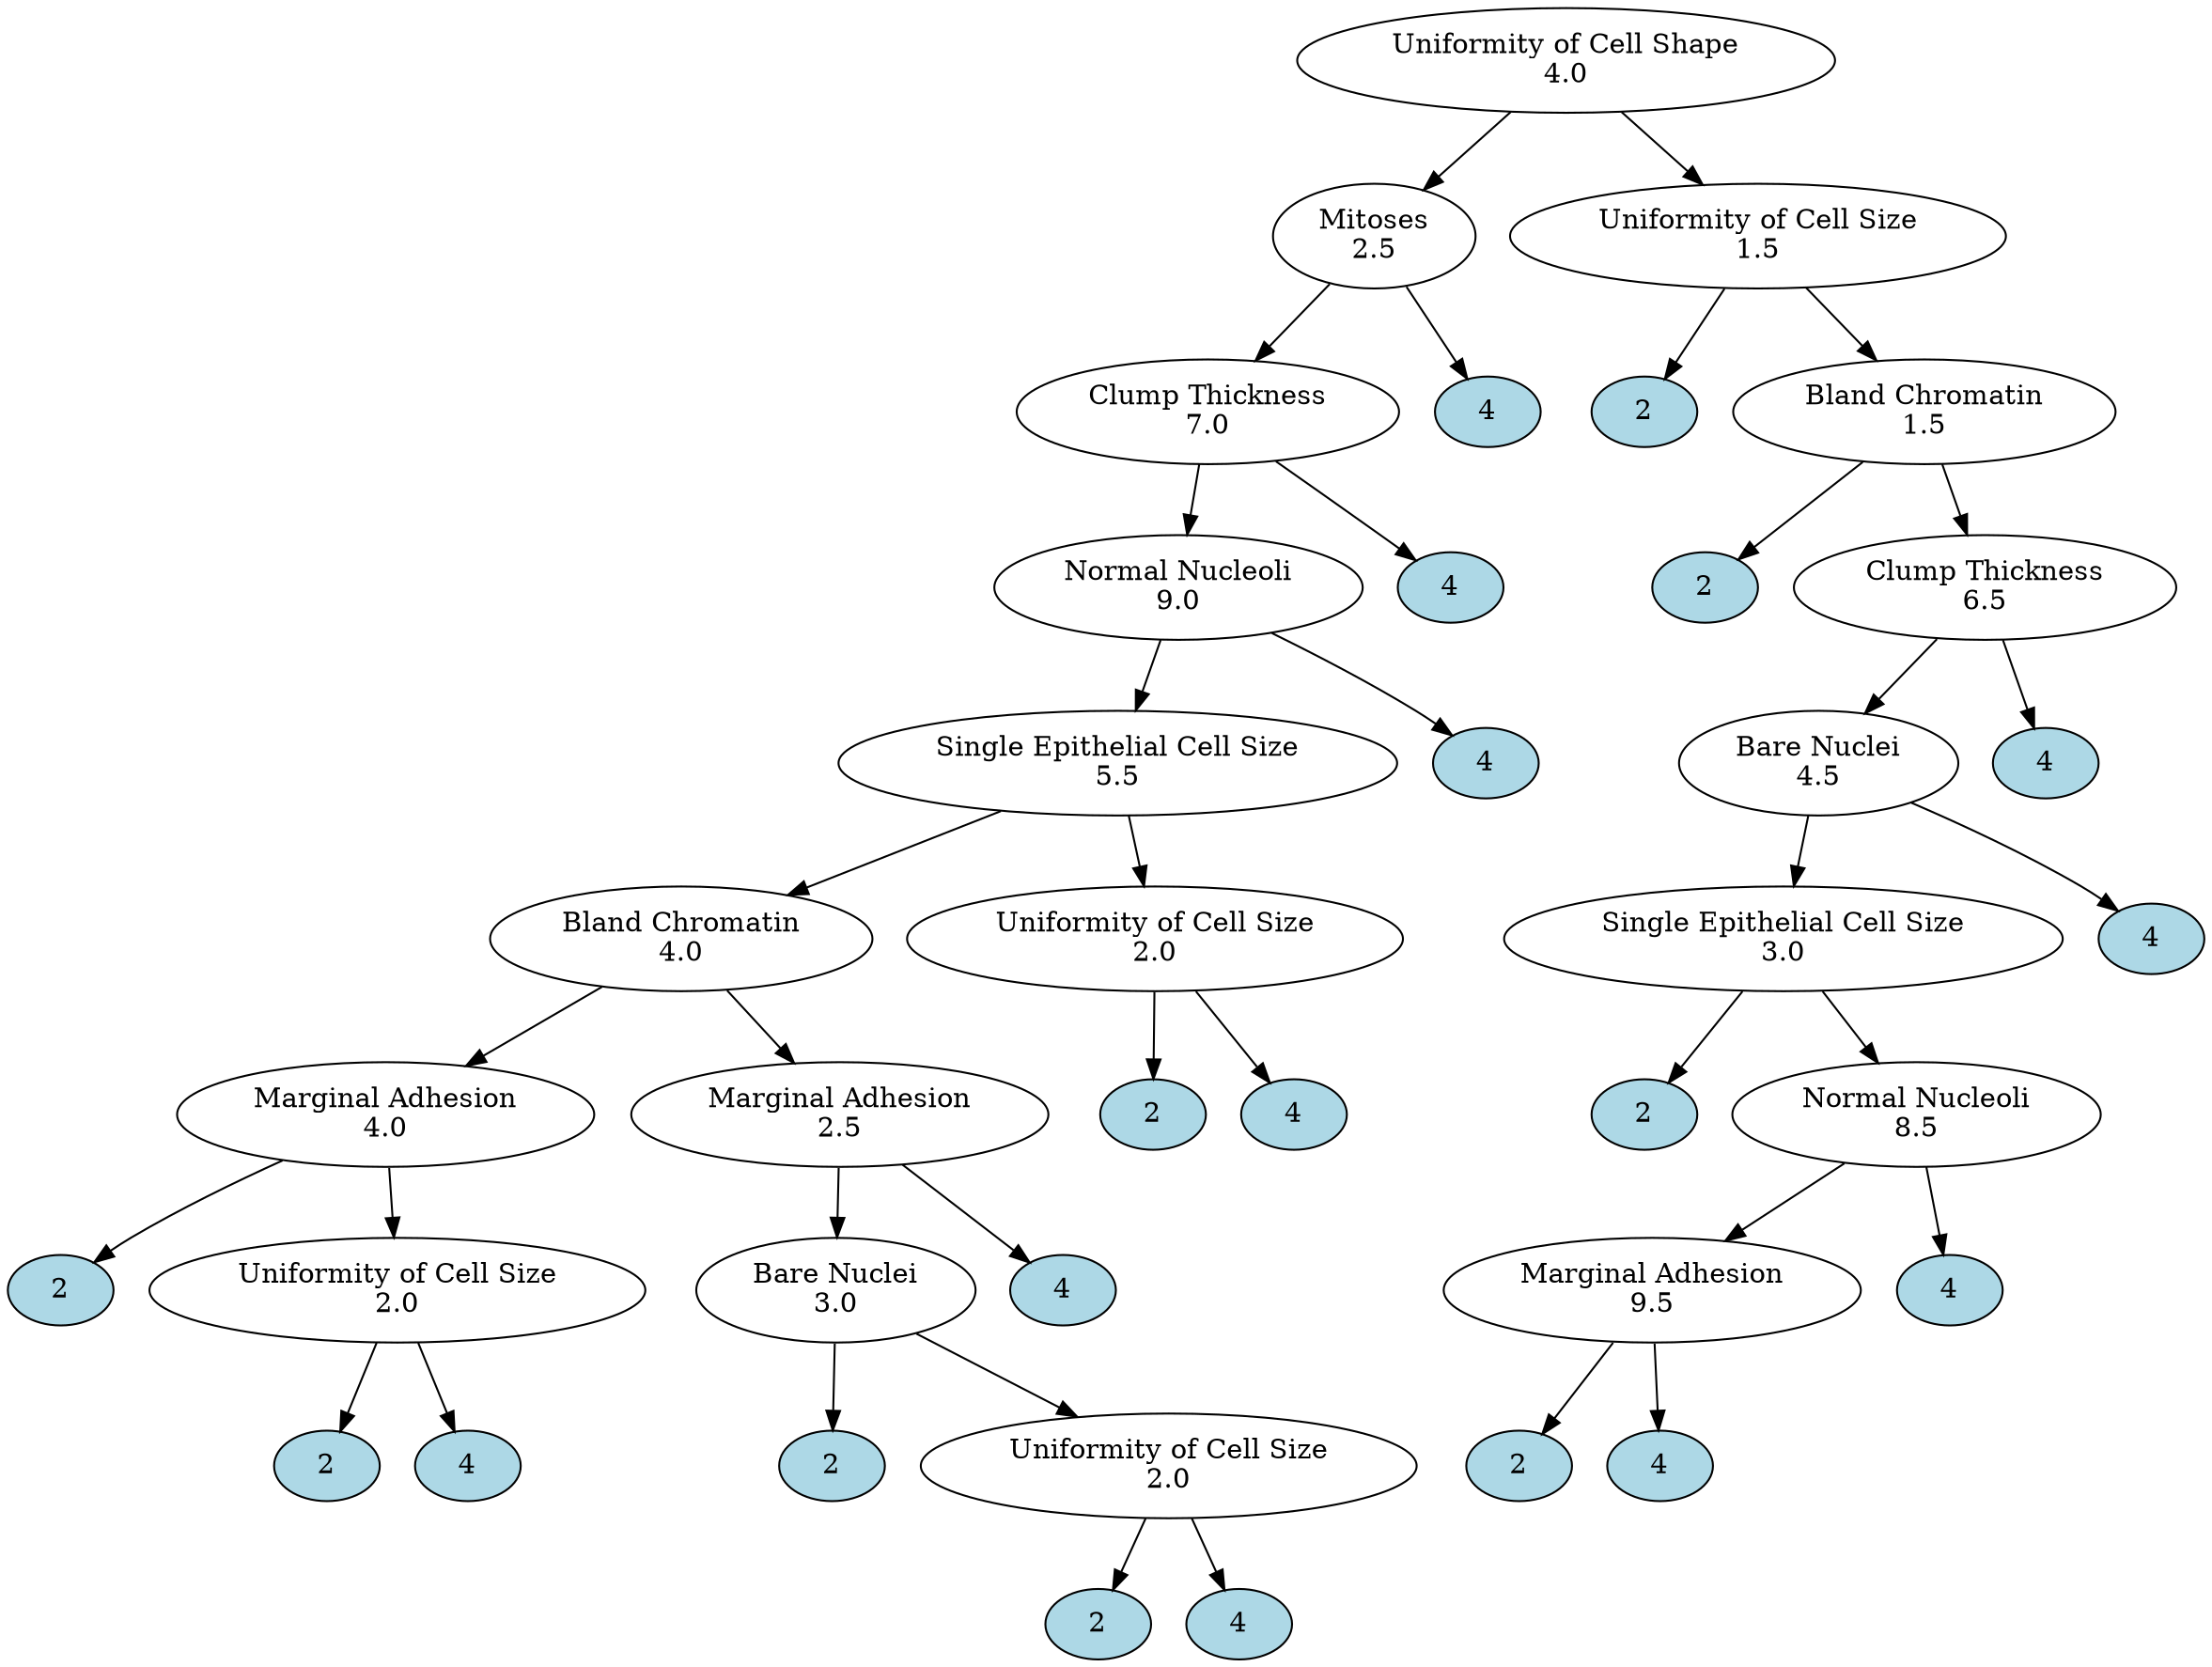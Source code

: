 digraph {
	"Uniformity of Cell Shape
4.0_5315639056" [label="Uniformity of Cell Shape
4.0"]
	"Mitoses
2.5_5315630080" [label="Mitoses
2.5"]
	"Uniformity of Cell Shape
4.0_5315639056" -> "Mitoses
2.5_5315630080"
	"Mitoses
2.5_5315630080" [label="Mitoses
2.5"]
	"Clump Thickness
7.0_5315274048" [label="Clump Thickness
7.0"]
	"Mitoses
2.5_5315630080" -> "Clump Thickness
7.0_5315274048"
	"Clump Thickness
7.0_5315274048" [label="Clump Thickness
7.0"]
	"Normal Nucleoli
9.0_5316283136" [label="Normal Nucleoli
9.0"]
	"Clump Thickness
7.0_5315274048" -> "Normal Nucleoli
9.0_5316283136"
	"Normal Nucleoli
9.0_5316283136" [label="Normal Nucleoli
9.0"]
	"Single Epithelial Cell Size
5.5_5316285776" [label="Single Epithelial Cell Size
5.5"]
	"Normal Nucleoli
9.0_5316283136" -> "Single Epithelial Cell Size
5.5_5316285776"
	"Single Epithelial Cell Size
5.5_5316285776" [label="Single Epithelial Cell Size
5.5"]
	"Bland Chromatin
4.0_5316288176" [label="Bland Chromatin
4.0"]
	"Single Epithelial Cell Size
5.5_5316285776" -> "Bland Chromatin
4.0_5316288176"
	"Bland Chromatin
4.0_5316288176" [label="Bland Chromatin
4.0"]
	"Marginal Adhesion
4.0_5316289376" [label="Marginal Adhesion
4.0"]
	"Bland Chromatin
4.0_5316288176" -> "Marginal Adhesion
4.0_5316289376"
	"Marginal Adhesion
4.0_5316289376" [label="Marginal Adhesion
4.0"]
	"2_5316284384" [label=2 fillcolor=lightblue style=filled]
	"Marginal Adhesion
4.0_5316289376" -> "2_5316284384"
	"Uniformity of Cell Size
2.0_5316288656" [label="Uniformity of Cell Size
2.0"]
	"Marginal Adhesion
4.0_5316289376" -> "Uniformity of Cell Size
2.0_5316288656"
	"Uniformity of Cell Size
2.0_5316288656" [label="Uniformity of Cell Size
2.0"]
	"2_5316292640" [label=2 fillcolor=lightblue style=filled]
	"Uniformity of Cell Size
2.0_5316288656" -> "2_5316292640"
	"4_5316292304" [label=4 fillcolor=lightblue style=filled]
	"Uniformity of Cell Size
2.0_5316288656" -> "4_5316292304"
	"Marginal Adhesion
2.5_5316290192" [label="Marginal Adhesion
2.5"]
	"Bland Chromatin
4.0_5316288176" -> "Marginal Adhesion
2.5_5316290192"
	"Marginal Adhesion
2.5_5316290192" [label="Marginal Adhesion
2.5"]
	"Bare Nuclei
3.0_5316294032" [label="Bare Nuclei
3.0"]
	"Marginal Adhesion
2.5_5316290192" -> "Bare Nuclei
3.0_5316294032"
	"Bare Nuclei
3.0_5316294032" [label="Bare Nuclei
3.0"]
	"2_5316543312" [label=2 fillcolor=lightblue style=filled]
	"Bare Nuclei
3.0_5316294032" -> "2_5316543312"
	"Uniformity of Cell Size
2.0_5316543648" [label="Uniformity of Cell Size
2.0"]
	"Bare Nuclei
3.0_5316294032" -> "Uniformity of Cell Size
2.0_5316543648"
	"Uniformity of Cell Size
2.0_5316543648" [label="Uniformity of Cell Size
2.0"]
	"2_5316543840" [label=2 fillcolor=lightblue style=filled]
	"Uniformity of Cell Size
2.0_5316543648" -> "2_5316543840"
	"4_5316545184" [label=4 fillcolor=lightblue style=filled]
	"Uniformity of Cell Size
2.0_5316543648" -> "4_5316545184"
	"4_5316295952" [label=4 fillcolor=lightblue style=filled]
	"Marginal Adhesion
2.5_5316290192" -> "4_5316295952"
	"Uniformity of Cell Size
2.0_5316285392" [label="Uniformity of Cell Size
2.0"]
	"Single Epithelial Cell Size
5.5_5316285776" -> "Uniformity of Cell Size
2.0_5316285392"
	"Uniformity of Cell Size
2.0_5316285392" [label="Uniformity of Cell Size
2.0"]
	"2_5316546816" [label=2 fillcolor=lightblue style=filled]
	"Uniformity of Cell Size
2.0_5316285392" -> "2_5316546816"
	"4_5316546768" [label=4 fillcolor=lightblue style=filled]
	"Uniformity of Cell Size
2.0_5316285392" -> "4_5316546768"
	"4_5316282656" [label=4 fillcolor=lightblue style=filled]
	"Normal Nucleoli
9.0_5316283136" -> "4_5316282656"
	"4_5316282080" [label=4 fillcolor=lightblue style=filled]
	"Clump Thickness
7.0_5315274048" -> "4_5316282080"
	"4_5315280720" [label=4 fillcolor=lightblue style=filled]
	"Mitoses
2.5_5315630080" -> "4_5315280720"
	"Uniformity of Cell Size
1.5_5315636608" [label="Uniformity of Cell Size
1.5"]
	"Uniformity of Cell Shape
4.0_5315639056" -> "Uniformity of Cell Size
1.5_5315636608"
	"Uniformity of Cell Size
1.5_5315636608" [label="Uniformity of Cell Size
1.5"]
	"2_5316548832" [label=2 fillcolor=lightblue style=filled]
	"Uniformity of Cell Size
1.5_5315636608" -> "2_5316548832"
	"Bland Chromatin
1.5_5316548256" [label="Bland Chromatin
1.5"]
	"Uniformity of Cell Size
1.5_5315636608" -> "Bland Chromatin
1.5_5316548256"
	"Bland Chromatin
1.5_5316548256" [label="Bland Chromatin
1.5"]
	"2_5316551040" [label=2 fillcolor=lightblue style=filled]
	"Bland Chromatin
1.5_5316548256" -> "2_5316551040"
	"Clump Thickness
6.5_5316550320" [label="Clump Thickness
6.5"]
	"Bland Chromatin
1.5_5316548256" -> "Clump Thickness
6.5_5316550320"
	"Clump Thickness
6.5_5316550320" [label="Clump Thickness
6.5"]
	"Bare Nuclei
4.5_5316548688" [label="Bare Nuclei
4.5"]
	"Clump Thickness
6.5_5316550320" -> "Bare Nuclei
4.5_5316548688"
	"Bare Nuclei
4.5_5316548688" [label="Bare Nuclei
4.5"]
	"Single Epithelial Cell Size
3.0_5316552288" [label="Single Epithelial Cell Size
3.0"]
	"Bare Nuclei
4.5_5316548688" -> "Single Epithelial Cell Size
3.0_5316552288"
	"Single Epithelial Cell Size
3.0_5316552288" [label="Single Epithelial Cell Size
3.0"]
	"2_5316554496" [label=2 fillcolor=lightblue style=filled]
	"Single Epithelial Cell Size
3.0_5316552288" -> "2_5316554496"
	"Normal Nucleoli
8.5_5316550944" [label="Normal Nucleoli
8.5"]
	"Single Epithelial Cell Size
3.0_5316552288" -> "Normal Nucleoli
8.5_5316550944"
	"Normal Nucleoli
8.5_5316550944" [label="Normal Nucleoli
8.5"]
	"Marginal Adhesion
9.5_5316553488" [label="Marginal Adhesion
9.5"]
	"Normal Nucleoli
8.5_5316550944" -> "Marginal Adhesion
9.5_5316553488"
	"Marginal Adhesion
9.5_5316553488" [label="Marginal Adhesion
9.5"]
	"2_5316556080" [label=2 fillcolor=lightblue style=filled]
	"Marginal Adhesion
9.5_5316553488" -> "2_5316556080"
	"4_5316557712" [label=4 fillcolor=lightblue style=filled]
	"Marginal Adhesion
9.5_5316553488" -> "4_5316557712"
	"4_5316555984" [label=4 fillcolor=lightblue style=filled]
	"Normal Nucleoli
8.5_5316550944" -> "4_5316555984"
	"4_5316549936" [label=4 fillcolor=lightblue style=filled]
	"Bare Nuclei
4.5_5316548688" -> "4_5316549936"
	"4_5316552336" [label=4 fillcolor=lightblue style=filled]
	"Clump Thickness
6.5_5316550320" -> "4_5316552336"
}
